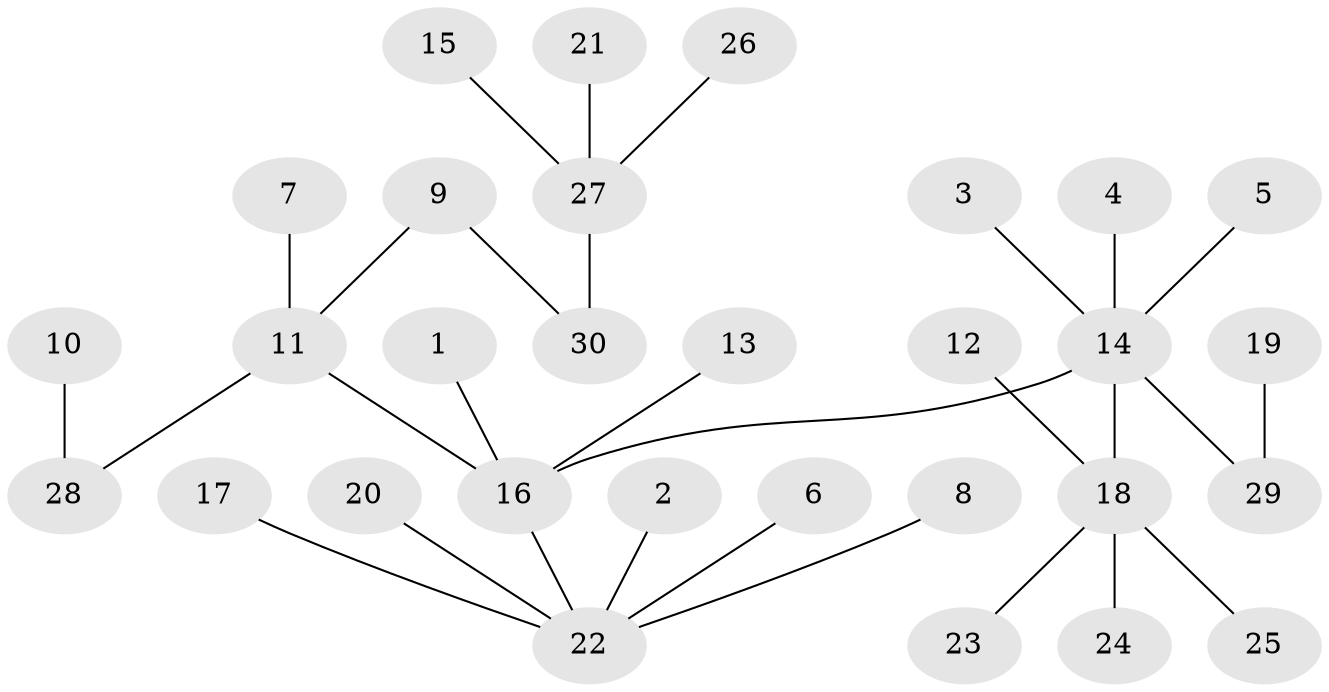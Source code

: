 // original degree distribution, {4: 0.11475409836065574, 2: 0.22950819672131148, 3: 0.09836065573770492, 5: 0.04918032786885246, 1: 0.5081967213114754}
// Generated by graph-tools (version 1.1) at 2025/50/03/09/25 03:50:25]
// undirected, 30 vertices, 29 edges
graph export_dot {
graph [start="1"]
  node [color=gray90,style=filled];
  1;
  2;
  3;
  4;
  5;
  6;
  7;
  8;
  9;
  10;
  11;
  12;
  13;
  14;
  15;
  16;
  17;
  18;
  19;
  20;
  21;
  22;
  23;
  24;
  25;
  26;
  27;
  28;
  29;
  30;
  1 -- 16 [weight=1.0];
  2 -- 22 [weight=1.0];
  3 -- 14 [weight=1.0];
  4 -- 14 [weight=1.0];
  5 -- 14 [weight=1.0];
  6 -- 22 [weight=1.0];
  7 -- 11 [weight=1.0];
  8 -- 22 [weight=1.0];
  9 -- 11 [weight=1.0];
  9 -- 30 [weight=1.0];
  10 -- 28 [weight=1.0];
  11 -- 16 [weight=1.0];
  11 -- 28 [weight=1.0];
  12 -- 18 [weight=1.0];
  13 -- 16 [weight=1.0];
  14 -- 16 [weight=1.0];
  14 -- 18 [weight=1.0];
  14 -- 29 [weight=1.0];
  15 -- 27 [weight=1.0];
  16 -- 22 [weight=1.0];
  17 -- 22 [weight=1.0];
  18 -- 23 [weight=1.0];
  18 -- 24 [weight=1.0];
  18 -- 25 [weight=1.0];
  19 -- 29 [weight=1.0];
  20 -- 22 [weight=1.0];
  21 -- 27 [weight=1.0];
  26 -- 27 [weight=1.0];
  27 -- 30 [weight=1.0];
}
